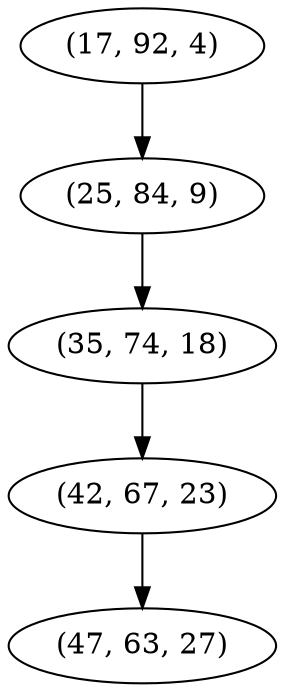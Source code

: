 digraph tree {
    "(17, 92, 4)";
    "(25, 84, 9)";
    "(35, 74, 18)";
    "(42, 67, 23)";
    "(47, 63, 27)";
    "(17, 92, 4)" -> "(25, 84, 9)";
    "(25, 84, 9)" -> "(35, 74, 18)";
    "(35, 74, 18)" -> "(42, 67, 23)";
    "(42, 67, 23)" -> "(47, 63, 27)";
}

